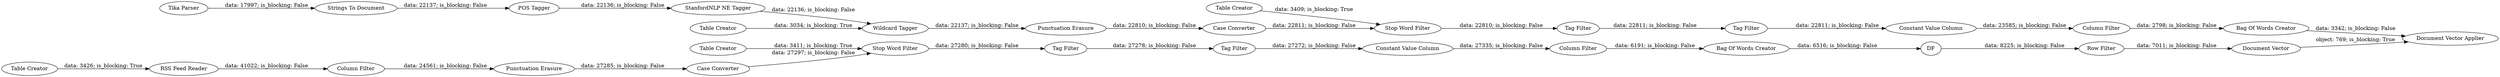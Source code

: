 digraph {
	"-2637714874641258028_53" [label="RSS Feed Reader"]
	"-896359244113216934_42" [label="Document Vector"]
	"-896359244113216934_34" [label=DF]
	"-1294258530847630745_29" [label="Case Converter"]
	"-1294258530847630745_28" [label="Stop Word Filter"]
	"-2637714874641258028_42" [label="Table Creator"]
	"-7276869656169176404_9" [label="StanfordNLP NE Tagger"]
	"-896359244113216934_46" [label="Row Filter"]
	"-896359244113216934_48" [label="Bag Of Words Creator"]
	"-1294258530847630745_12" [label="Constant Value Column"]
	"-896359244113216934_35" [label="Bag Of Words Creator"]
	"-7276869656169176404_5" [label="Strings To Document"]
	"-1294258530847630745_25" [label="Table Creator"]
	"-7276869656169176404_11" [label="Table Creator"]
	"-2069946890914586199_12" [label="Constant Value Column"]
	"-7276869656169176404_10" [label="Wildcard Tagger"]
	"-1294258530847630745_27" [label="Punctuation Erasure"]
	"-2069946890914586199_25" [label="Table Creator"]
	"-2069946890914586199_28" [label="Stop Word Filter"]
	"-1294258530847630745_26" [label="Tag Filter"]
	"-2069946890914586199_32" [label="Column Filter"]
	"-2069946890914586199_31" [label="Tag Filter"]
	"-2637714874641258028_60" [label="Column Filter"]
	"-1294258530847630745_31" [label="Tag Filter"]
	"-896359244113216934_45" [label="Document Vector Applier"]
	"-7276869656169176404_7" [label="POS Tagger"]
	"-7276869656169176404_4" [label="Tika Parser"]
	"-2069946890914586199_27" [label="Punctuation Erasure"]
	"-2069946890914586199_29" [label="Case Converter"]
	"-2069946890914586199_26" [label="Tag Filter"]
	"-1294258530847630745_32" [label="Column Filter"]
	"-1294258530847630745_12" -> "-1294258530847630745_32" [label="data: 27335; is_blocking: False"]
	"-2637714874641258028_42" -> "-2637714874641258028_53" [label="data: 3426; is_blocking: True"]
	"-2637714874641258028_53" -> "-2637714874641258028_60" [label="data: 41022; is_blocking: False"]
	"-2069946890914586199_29" -> "-2069946890914586199_28" [label="data: 22811; is_blocking: False"]
	"-2069946890914586199_12" -> "-2069946890914586199_32" [label="data: 23585; is_blocking: False"]
	"-2069946890914586199_32" -> "-896359244113216934_48" [label="data: 2798; is_blocking: False"]
	"-2069946890914586199_26" -> "-2069946890914586199_31" [label="data: 22811; is_blocking: False"]
	"-7276869656169176404_10" -> "-2069946890914586199_27" [label="data: 22137; is_blocking: False"]
	"-896359244113216934_34" -> "-896359244113216934_46" [label="data: 8225; is_blocking: False"]
	"-896359244113216934_35" -> "-896359244113216934_34" [label="data: 6516; is_blocking: False"]
	"-7276869656169176404_5" -> "-7276869656169176404_7" [label="data: 22137; is_blocking: False"]
	"-7276869656169176404_11" -> "-7276869656169176404_10" [label="data: 3034; is_blocking: True"]
	"-2069946890914586199_25" -> "-2069946890914586199_28" [label="data: 3409; is_blocking: True"]
	"-2637714874641258028_60" -> "-1294258530847630745_27" [label="data: 24561; is_blocking: False"]
	"-1294258530847630745_27" -> "-1294258530847630745_29" [label="data: 27285; is_blocking: False"]
	"-1294258530847630745_26" -> "-1294258530847630745_31" [label="data: 27278; is_blocking: False"]
	"-2069946890914586199_31" -> "-2069946890914586199_12" [label="data: 22811; is_blocking: False"]
	"-1294258530847630745_25" -> "-1294258530847630745_28" [label="data: 3411; is_blocking: True"]
	"-7276869656169176404_7" -> "-7276869656169176404_9" [label="data: 22136; is_blocking: False"]
	"-1294258530847630745_29" -> "-1294258530847630745_28" [label="data: 27297; is_blocking: False"]
	"-1294258530847630745_28" -> "-1294258530847630745_26" [label="data: 27280; is_blocking: False"]
	"-2069946890914586199_27" -> "-2069946890914586199_29" [label="data: 22810; is_blocking: False"]
	"-896359244113216934_48" -> "-896359244113216934_45" [label="data: 3342; is_blocking: False"]
	"-7276869656169176404_9" -> "-7276869656169176404_10" [label="data: 22136; is_blocking: False"]
	"-1294258530847630745_32" -> "-896359244113216934_35" [label="data: 6191; is_blocking: False"]
	"-7276869656169176404_4" -> "-7276869656169176404_5" [label="data: 17997; is_blocking: False"]
	"-896359244113216934_42" -> "-896359244113216934_45" [label="object: 769; is_blocking: True"]
	"-1294258530847630745_31" -> "-1294258530847630745_12" [label="data: 27272; is_blocking: False"]
	"-896359244113216934_46" -> "-896359244113216934_42" [label="data: 7011; is_blocking: False"]
	"-2069946890914586199_28" -> "-2069946890914586199_26" [label="data: 22810; is_blocking: False"]
	rankdir=LR
}
